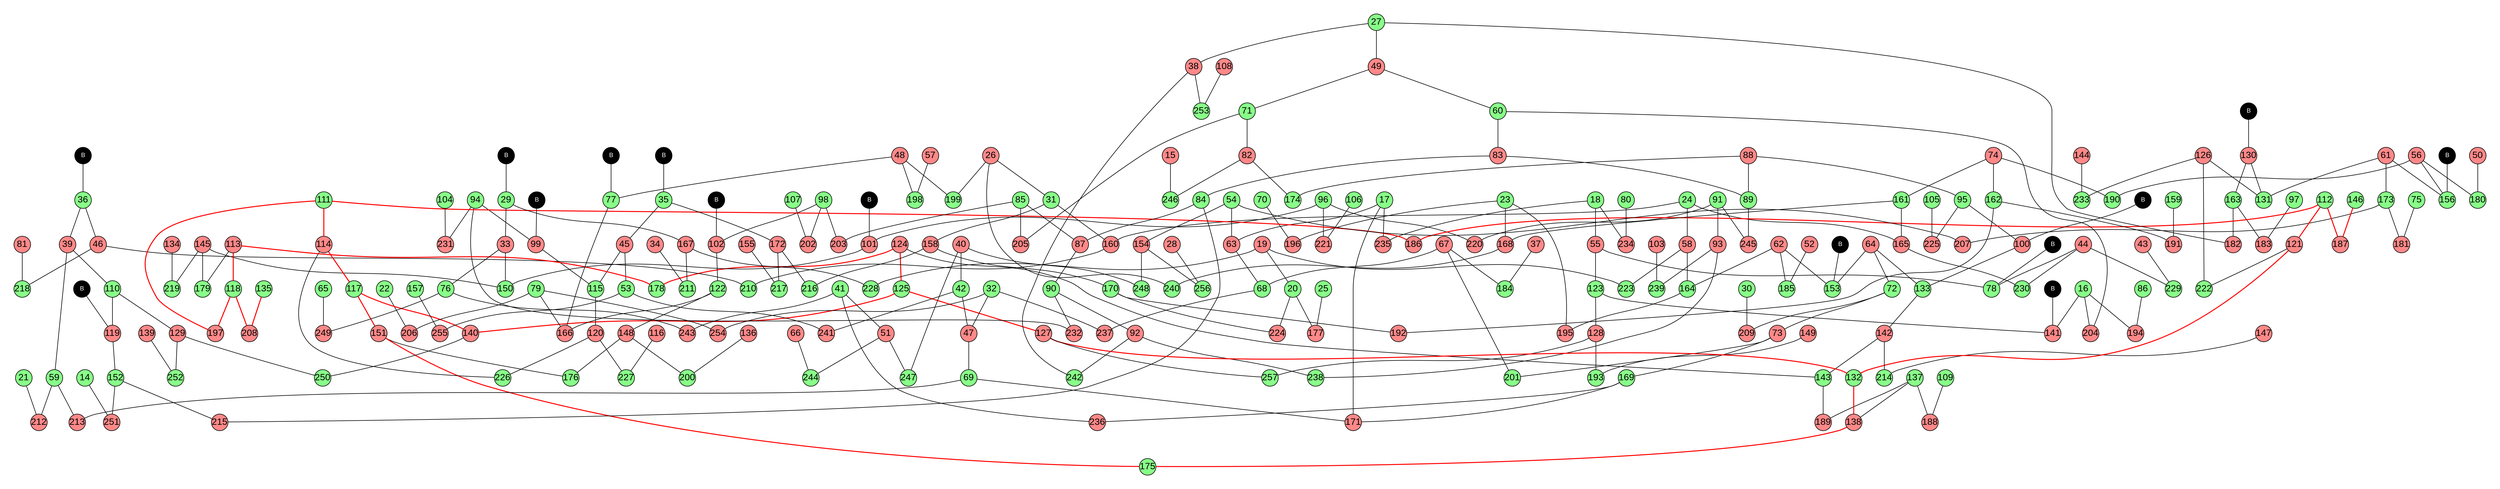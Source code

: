 graph G {
  graph [splines=true, overlap=false, pad="0.5", nodesep="0.5", ranksep="1.0"];
  node [style="filled", shape="circle", width="0.6", height="0.6", fixedsize="true", 
       fontsize="24", fontname="Arial", penwidth="1.5", labelloc="c"];
  node [fontname="Arial"];
  edge [penwidth=2.0, color="#666666"];
  0 [pos="-1500,1200!",shape="circle",fillcolor="#000000",color="#000000",style="filled,solid",width=0.6,height=0.6,fixedsize=true,fontcolor="#ffffff",labelloc="c",label=<<table border='0' cellborder='0' cellspacing='0' cellpadding='0'><tr><td align='center'><font point-size='16'>B</font></td></tr></table>>]
  151 [pos="3675,100!",shape="circle",fillcolor="#ff8888",color="#000000",style="filled,solid",width=0.6,height=0.6,fixedsize=true,fontcolor="#000000",labelloc="c"]
  25 [pos="11850,0!",shape="circle",fillcolor="#88ff88",color="#000000",style="filled,solid",width=0.6,height=0.6,fixedsize=true,fontcolor="#000000",labelloc="c"]
  176 [pos="4350,100!",shape="circle",fillcolor="#88ff88",color="#000000",style="filled,solid",width=0.6,height=0.6,fixedsize=true,fontcolor="#000000",labelloc="c"]
  50 [pos="8700,100!",shape="circle",fillcolor="#ff8888",color="#000000",style="filled,solid",width=0.6,height=0.6,fixedsize=true,fontcolor="#000000",labelloc="c"]
  201 [pos="6863,300!",shape="circle",fillcolor="#88ff88",color="#000000",style="filled,solid",width=0.6,height=0.6,fixedsize=true,fontcolor="#000000",labelloc="c"]
  75 [pos="5400,100!",shape="circle",fillcolor="#88ff88",color="#000000",style="filled,solid",width=0.6,height=0.6,fixedsize=true,fontcolor="#000000",labelloc="c"]
  226 [pos="4238,400!",shape="circle",fillcolor="#88ff88",color="#000000",style="filled,solid",width=0.6,height=0.6,fixedsize=true,fontcolor="#000000",labelloc="c"]
  100 [pos="1275,1000!",shape="circle",fillcolor="#ff8888",color="#000000",style="filled,solid",width=0.6,height=0.6,fixedsize=true,fontcolor="#000000",labelloc="c"]
  251 [pos="-1088,400!",shape="circle",fillcolor="#ff8888",color="#000000",style="filled,solid",width=0.6,height=0.6,fixedsize=true,fontcolor="#000000",labelloc="c"]
  125 [pos="3450,200!",shape="circle",fillcolor="#88ff88",color="#000000",style="filled,solid",width=0.6,height=0.6,fixedsize=true,fontcolor="#000000",labelloc="c"]
  150 [pos="4800,900!",shape="circle",fillcolor="#88ff88",color="#000000",style="filled,solid",width=0.6,height=0.6,fixedsize=true,fontcolor="#000000",labelloc="c"]
  24 [pos="10050,200!",shape="circle",fillcolor="#88ff88",color="#000000",style="filled,solid",width=0.6,height=0.6,fixedsize=true,fontcolor="#000000",labelloc="c"]
  175 [pos="3450,100!",shape="circle",fillcolor="#88ff88",color="#000000",style="filled,solid",width=0.6,height=0.6,fixedsize=true,fontcolor="#000000",labelloc="c"]
  49 [pos="-300,100!",shape="circle",fillcolor="#ff8888",color="#000000",style="filled,solid",width=0.6,height=0.6,fixedsize=true,fontcolor="#000000",labelloc="c"]
  200 [pos="5138,100!",shape="circle",fillcolor="#88ff88",color="#000000",style="filled,solid",width=0.6,height=0.6,fixedsize=true,fontcolor="#000000",labelloc="c"]
  74 [pos="9375,100!",shape="circle",fillcolor="#ff8888",color="#000000",style="filled,solid",width=0.6,height=0.6,fixedsize=true,fontcolor="#000000",labelloc="c"]
  225 [pos="1613,300!",shape="circle",fillcolor="#ff8888",color="#000000",style="filled,solid",width=0.6,height=0.6,fixedsize=true,fontcolor="#000000",labelloc="c"]
  99 [pos="1050,1100!",shape="circle",fillcolor="#ff8888",color="#000000",style="filled,solid",width=0.6,height=0.6,fixedsize=true,fontcolor="#000000",labelloc="c"]
  250 [pos="2888,400!",shape="circle",fillcolor="#88ff88",color="#000000",style="filled,solid",width=0.6,height=0.6,fixedsize=true,fontcolor="#000000",labelloc="c"]
  124 [pos="3900,200!",shape="circle",fillcolor="#ff8888",color="#000000",style="filled,solid",width=0.6,height=0.6,fixedsize=true,fontcolor="#000000",labelloc="c"]
  149 [pos="2100,200!",shape="circle",fillcolor="#ff8888",color="#000000",style="filled,solid",width=0.6,height=0.6,fixedsize=true,fontcolor="#000000",labelloc="c"]
  23 [pos="9825,300!",shape="circle",fillcolor="#88ff88",color="#000000",style="filled,solid",width=0.6,height=0.6,fixedsize=true,fontcolor="#000000",labelloc="c"]
  174 [pos="263,300!",shape="circle",fillcolor="#88ff88",color="#000000",style="filled,solid",width=0.6,height=0.6,fixedsize=true,fontcolor="#000000",labelloc="c"]
  48 [pos="11625,100!",shape="circle",fillcolor="#ff8888",color="#000000",style="filled,solid",width=0.6,height=0.6,fixedsize=true,fontcolor="#000000",labelloc="c"]
  199 [pos="10950,100!",shape="circle",fillcolor="#88ff88",color="#000000",style="filled,solid",width=0.6,height=0.6,fixedsize=true,fontcolor="#000000",labelloc="c"]
  73 [pos="7200,300!",shape="circle",fillcolor="#ff8888",color="#000000",style="filled,solid",width=0.6,height=0.6,fixedsize=true,fontcolor="#000000",labelloc="c"]
  224 [pos="10838,0!",shape="circle",fillcolor="#ff8888",color="#000000",style="filled,solid",width=0.6,height=0.6,fixedsize=true,fontcolor="#000000",labelloc="c"]
  98 [pos="1725,100!",shape="circle",fillcolor="#88ff88",color="#000000",style="filled,solid",width=0.6,height=0.6,fixedsize=true,fontcolor="#000000",labelloc="c"]
  249 [pos="8325,200!",shape="circle",fillcolor="#ff8888",color="#000000",style="filled,solid",width=0.6,height=0.6,fixedsize=true,fontcolor="#000000",labelloc="c"]
  123 [pos="2775,600!",shape="circle",fillcolor="#88ff88",color="#000000",style="filled,solid",width=0.6,height=0.6,fixedsize=true,fontcolor="#000000",labelloc="c"]
  148 [pos="5025,100!",shape="circle",fillcolor="#ff8888",color="#000000",style="filled,solid",width=0.6,height=0.6,fixedsize=true,fontcolor="#000000",labelloc="c"]
  22 [pos="8550,100!",shape="circle",fillcolor="#88ff88",color="#000000",style="filled,solid",width=0.6,height=0.6,fixedsize=true,fontcolor="#000000",labelloc="c"]
  173 [pos="5850,100!",shape="circle",fillcolor="#88ff88",color="#000000",style="filled,solid",width=0.6,height=0.6,fixedsize=true,fontcolor="#000000",labelloc="c"]
  47 [pos="6975,400!",shape="circle",fillcolor="#ff8888",color="#000000",style="filled,solid",width=0.6,height=0.6,fixedsize=true,fontcolor="#000000",labelloc="c"]
  198 [pos="11738,100!",shape="circle",fillcolor="#88ff88",color="#000000",style="filled,solid",width=0.6,height=0.6,fixedsize=true,fontcolor="#000000",labelloc="c"]
  72 [pos="7875,300!",shape="circle",fillcolor="#88ff88",color="#000000",style="filled,solid",width=0.6,height=0.6,fixedsize=true,fontcolor="#000000",labelloc="c"]
  223 [pos="10725,200!",shape="circle",fillcolor="#88ff88",color="#000000",style="filled,solid",width=0.6,height=0.6,fixedsize=true,fontcolor="#000000",labelloc="c"]
  97 [pos="-1200,100!",shape="circle",fillcolor="#88ff88",color="#000000",style="filled,solid",width=0.6,height=0.6,fixedsize=true,fontcolor="#000000",labelloc="c"]
  248 [pos="6750,0!",shape="circle",fillcolor="#88ff88",color="#000000",style="filled,solid",width=0.6,height=0.6,fixedsize=true,fontcolor="#000000",labelloc="c"]
  122 [pos="5025,800!",shape="circle",fillcolor="#88ff88",color="#000000",style="filled,solid",width=0.6,height=0.6,fixedsize=true,fontcolor="#000000",labelloc="c"]
  147 [pos="5250,300!",shape="circle",fillcolor="#ff8888",color="#000000",style="filled,solid",width=0.6,height=0.6,fixedsize=true,fontcolor="#000000",labelloc="c"]
  21 [pos="5400,400!",shape="circle",fillcolor="#88ff88",color="#000000",style="filled,solid",width=0.6,height=0.6,fixedsize=true,fontcolor="#000000",labelloc="c"]
  172 [pos="10950,400!",shape="circle",fillcolor="#ff8888",color="#000000",style="filled,solid",width=0.6,height=0.6,fixedsize=true,fontcolor="#000000",labelloc="c"]
  46 [pos="8925,400!",shape="circle",fillcolor="#ff8888",color="#000000",style="filled,solid",width=0.6,height=0.6,fixedsize=true,fontcolor="#000000",labelloc="c"]
  197 [pos="4238,0!",shape="circle",fillcolor="#ff8888",color="#000000",style="filled,solid",width=0.6,height=0.6,fixedsize=true,fontcolor="#000000",labelloc="c"]
  71 [pos="-75,100!",shape="circle",fillcolor="#88ff88",color="#000000",style="filled,solid",width=0.6,height=0.6,fixedsize=true,fontcolor="#000000",labelloc="c"]
  222 [pos="2663,100!",shape="circle",fillcolor="#88ff88",color="#000000",style="filled,solid",width=0.6,height=0.6,fixedsize=true,fontcolor="#000000",labelloc="c"]
  96 [pos="1500,200!",shape="circle",fillcolor="#88ff88",color="#000000",style="filled,solid",width=0.6,height=0.6,fixedsize=true,fontcolor="#000000",labelloc="c"]
  247 [pos="7538,0!",shape="circle",fillcolor="#88ff88",color="#000000",style="filled,solid",width=0.6,height=0.6,fixedsize=true,fontcolor="#000000",labelloc="c"]
  121 [pos="2775,100!",shape="circle",fillcolor="#ff8888",color="#000000",style="filled,solid",width=0.6,height=0.6,fixedsize=true,fontcolor="#000000",labelloc="c"]
  146 [pos="2100,0!",shape="circle",fillcolor="#88ff88",color="#000000",style="filled,solid",width=0.6,height=0.6,fixedsize=true,fontcolor="#000000",labelloc="c"]
  20 [pos="10950,0!",shape="circle",fillcolor="#88ff88",color="#000000",style="filled,solid",width=0.6,height=0.6,fixedsize=true,fontcolor="#000000",labelloc="c"]
  171 [pos="6750,200!",shape="circle",fillcolor="#ff8888",color="#000000",style="filled,solid",width=0.6,height=0.6,fixedsize=true,fontcolor="#000000",labelloc="c"]
  45 [pos="7650,1100!",shape="circle",fillcolor="#ff8888",color="#000000",style="filled,solid",width=0.6,height=0.6,fixedsize=true,fontcolor="#000000",labelloc="c"]
  196 [pos="9263,300!",shape="circle",fillcolor="#ff8888",color="#000000",style="filled,solid",width=0.6,height=0.6,fixedsize=true,fontcolor="#000000",labelloc="c"]
  70 [pos="8700,300!",shape="circle",fillcolor="#88ff88",color="#000000",style="filled,solid",width=0.6,height=0.6,fixedsize=true,fontcolor="#000000",labelloc="c"]
  221 [pos="1725,200!",shape="circle",fillcolor="#ff8888",color="#000000",style="filled,solid",width=0.6,height=0.6,fixedsize=true,fontcolor="#000000",labelloc="c"]
  95 [pos="1275,300!",shape="circle",fillcolor="#88ff88",color="#000000",style="filled,solid",width=0.6,height=0.6,fixedsize=true,fontcolor="#000000",labelloc="c"]
  246 [pos="-638,300!",shape="circle",fillcolor="#88ff88",color="#000000",style="filled,solid",width=0.6,height=0.6,fixedsize=true,fontcolor="#000000",labelloc="c"]
  120 [pos="4350,400!",shape="circle",fillcolor="#ff8888",color="#000000",style="filled,solid",width=0.6,height=0.6,fixedsize=true,fontcolor="#000000",labelloc="c"]
  145 [pos="4800,200!",shape="circle",fillcolor="#ff8888",color="#000000",style="filled,solid",width=0.6,height=0.6,fixedsize=true,fontcolor="#000000",labelloc="c"]
  19 [pos="10950,200!",shape="circle",fillcolor="#ff8888",color="#000000",style="filled,solid",width=0.6,height=0.6,fixedsize=true,fontcolor="#000000",labelloc="c"]
  170 [pos="10725,0!",shape="circle",fillcolor="#88ff88",color="#000000",style="filled,solid",width=0.6,height=0.6,fixedsize=true,fontcolor="#000000",labelloc="c"]
  44 [pos="9375,200!",shape="circle",fillcolor="#ff8888",color="#000000",style="filled,solid",width=0.6,height=0.6,fixedsize=true,fontcolor="#000000",labelloc="c"]
  195 [pos="10163,300!",shape="circle",fillcolor="#ff8888",color="#000000",style="filled,solid",width=0.6,height=0.6,fixedsize=true,fontcolor="#000000",labelloc="c"]
  69 [pos="6750,400!",shape="circle",fillcolor="#88ff88",color="#000000",style="filled,solid",width=0.6,height=0.6,fixedsize=true,fontcolor="#000000",labelloc="c"]
  220 [pos="1275,200!",shape="circle",fillcolor="#ff8888",color="#000000",style="filled,solid",width=0.6,height=0.6,fixedsize=true,fontcolor="#000000",labelloc="c"]
  94 [pos="1050,400!",shape="circle",fillcolor="#88ff88",color="#000000",style="filled,solid",width=0.6,height=0.6,fixedsize=true,fontcolor="#000000",labelloc="c"]
  245 [pos="825,200!",shape="circle",fillcolor="#ff8888",color="#000000",style="filled,solid",width=0.6,height=0.6,fixedsize=true,fontcolor="#000000",labelloc="c"]
  119 [pos="-975,1200!",shape="circle",fillcolor="#ff8888",color="#000000",style="filled,solid",width=0.6,height=0.6,fixedsize=true,fontcolor="#000000",labelloc="c"]
  144 [pos="2100,100!",shape="circle",fillcolor="#ff8888",color="#000000",style="filled,solid",width=0.6,height=0.6,fixedsize=true,fontcolor="#000000",labelloc="c"]
  18 [pos="6075,200!",shape="circle",fillcolor="#88ff88",color="#000000",style="filled,solid",width=0.6,height=0.6,fixedsize=true,fontcolor="#000000",labelloc="c"]
  169 [pos="7200,200!",shape="circle",fillcolor="#88ff88",color="#000000",style="filled,solid",width=0.6,height=0.6,fixedsize=true,fontcolor="#000000",labelloc="c"]
  43 [pos="8700,200!",shape="circle",fillcolor="#ff8888",color="#000000",style="filled,solid",width=0.6,height=0.6,fixedsize=true,fontcolor="#000000",labelloc="c"]
  194 [pos="-863,200!",shape="circle",fillcolor="#ff8888",color="#000000",style="filled,solid",width=0.6,height=0.6,fixedsize=true,fontcolor="#000000",labelloc="c"]
  68 [pos="6525,100!",shape="circle",fillcolor="#88ff88",color="#000000",style="filled,solid",width=0.6,height=0.6,fixedsize=true,fontcolor="#000000",labelloc="c"]
  219 [pos="5025,200!",shape="circle",fillcolor="#88ff88",color="#000000",style="filled,solid",width=0.6,height=0.6,fixedsize=true,fontcolor="#000000",labelloc="c"]
  93 [pos="1050,0!",shape="circle",fillcolor="#ff8888",color="#000000",style="filled,solid",width=0.6,height=0.6,fixedsize=true,fontcolor="#000000",labelloc="c"]
  244 [pos="8100,0!",shape="circle",fillcolor="#88ff88",color="#000000",style="filled,solid",width=0.6,height=0.6,fixedsize=true,fontcolor="#000000",labelloc="c"]
  118 [pos="4350,0!",shape="circle",fillcolor="#88ff88",color="#000000",style="filled,solid",width=0.6,height=0.6,fixedsize=true,fontcolor="#000000",labelloc="c"]
  143 [pos="3900,300!",shape="circle",fillcolor="#88ff88",color="#000000",style="filled,solid",width=0.6,height=0.6,fixedsize=true,fontcolor="#000000",labelloc="c"]
  17 [pos="6300,200!",shape="circle",fillcolor="#88ff88",color="#000000",style="filled,solid",width=0.6,height=0.6,fixedsize=true,fontcolor="#000000",labelloc="c"]
  168 [pos="9825,100!",shape="circle",fillcolor="#ff8888",color="#000000",style="filled,solid",width=0.6,height=0.6,fixedsize=true,fontcolor="#000000",labelloc="c"]
  42 [pos="7425,400!",shape="circle",fillcolor="#88ff88",color="#000000",style="filled,solid",width=0.6,height=0.6,fixedsize=true,fontcolor="#000000",labelloc="c"]
  193 [pos="2438,200!",shape="circle",fillcolor="#88ff88",color="#000000",style="filled,solid",width=0.6,height=0.6,fixedsize=true,fontcolor="#000000",labelloc="c"]
  67 [pos="6525,300!",shape="circle",fillcolor="#ff8888",color="#000000",style="filled,solid",width=0.6,height=0.6,fixedsize=true,fontcolor="#000000",labelloc="c"]
  218 [pos="8813,400!",shape="circle",fillcolor="#88ff88",color="#000000",style="filled,solid",width=0.6,height=0.6,fixedsize=true,fontcolor="#000000",labelloc="c"]
  92 [pos="825,0!",shape="circle",fillcolor="#ff8888",color="#000000",style="filled,solid",width=0.6,height=0.6,fixedsize=true,fontcolor="#000000",labelloc="c"]
  243 [pos="7875,200!",shape="circle",fillcolor="#ff8888",color="#000000",style="filled,solid",width=0.6,height=0.6,fixedsize=true,fontcolor="#000000",labelloc="c"]
  117 [pos="3675,400!",shape="circle",fillcolor="#88ff88",color="#000000",style="filled,solid",width=0.6,height=0.6,fixedsize=true,fontcolor="#000000",labelloc="c"]
  142 [pos="4575,300!",shape="circle",fillcolor="#ff8888",color="#000000",style="filled,solid",width=0.6,height=0.6,fixedsize=true,fontcolor="#000000",labelloc="c"]
  16 [pos="-525,200!",shape="circle",fillcolor="#88ff88",color="#000000",style="filled,solid",width=0.6,height=0.6,fixedsize=true,fontcolor="#000000",labelloc="c"]
  167 [pos="11400,200!",shape="circle",fillcolor="#ff8888",color="#000000",style="filled,solid",width=0.6,height=0.6,fixedsize=true,fontcolor="#000000",labelloc="c"]
  41 [pos="7650,200!",shape="circle",fillcolor="#88ff88",color="#000000",style="filled,solid",width=0.6,height=0.6,fixedsize=true,fontcolor="#000000",labelloc="c"]
  192 [pos="10050,0!",shape="circle",fillcolor="#ff8888",color="#000000",style="filled,solid",width=0.6,height=0.6,fixedsize=true,fontcolor="#000000",labelloc="c"]
  66 [pos="8550,0!",shape="circle",fillcolor="#ff8888",color="#000000",style="filled,solid",width=0.6,height=0.6,fixedsize=true,fontcolor="#000000",labelloc="c"]
  217 [pos="11400,400!",shape="circle",fillcolor="#88ff88",color="#000000",style="filled,solid",width=0.6,height=0.6,fixedsize=true,fontcolor="#000000",labelloc="c"]
  91 [pos="1050,200!",shape="circle",fillcolor="#88ff88",color="#000000",style="filled,solid",width=0.6,height=0.6,fixedsize=true,fontcolor="#000000",labelloc="c"]
  242 [pos="150,0!",shape="circle",fillcolor="#88ff88",color="#000000",style="filled,solid",width=0.6,height=0.6,fixedsize=true,fontcolor="#000000",labelloc="c"]
  116 [pos="5250,400!",shape="circle",fillcolor="#ff8888",color="#000000",style="filled,solid",width=0.6,height=0.6,fixedsize=true,fontcolor="#000000",labelloc="c"]
  141 [pos="-525,600!",shape="circle",fillcolor="#ff8888",color="#000000",style="filled,solid",width=0.6,height=0.6,fixedsize=true,fontcolor="#000000",labelloc="c"]
  15 [pos="-1200,300!",shape="circle",fillcolor="#ff8888",color="#000000",style="filled,solid",width=0.6,height=0.6,fixedsize=true,fontcolor="#000000",labelloc="c"]
  166 [pos="8325,800!",shape="circle",fillcolor="#ff8888",color="#000000",style="filled,solid",width=0.6,height=0.6,fixedsize=true,fontcolor="#000000",labelloc="c"]
  40 [pos="7425,0!",shape="circle",fillcolor="#ff8888",color="#000000",style="filled,solid",width=0.6,height=0.6,fixedsize=true,fontcolor="#000000",labelloc="c"]
  191 [pos="9038,0!",shape="circle",fillcolor="#ff8888",color="#000000",style="filled,solid",width=0.6,height=0.6,fixedsize=true,fontcolor="#000000",labelloc="c"]
  65 [pos="8550,200!",shape="circle",fillcolor="#88ff88",color="#000000",style="filled,solid",width=0.6,height=0.6,fixedsize=true,fontcolor="#000000",labelloc="c"]
  216 [pos="10838,400!",shape="circle",fillcolor="#88ff88",color="#000000",style="filled,solid",width=0.6,height=0.6,fixedsize=true,fontcolor="#000000",labelloc="c"]
  90 [pos="825,400!",shape="circle",fillcolor="#88ff88",color="#000000",style="filled,solid",width=0.6,height=0.6,fixedsize=true,fontcolor="#000000",labelloc="c"]
  241 [pos="7538,400!",shape="circle",fillcolor="#ff8888",color="#000000",style="filled,solid",width=0.6,height=0.6,fixedsize=true,fontcolor="#000000",labelloc="c"]
  115 [pos="4350,1100!",shape="circle",fillcolor="#88ff88",color="#000000",style="filled,solid",width=0.6,height=0.6,fixedsize=true,fontcolor="#000000",labelloc="c"]
  140 [pos="3450,400!",shape="circle",fillcolor="#ff8888",color="#000000",style="filled,solid",width=0.6,height=0.6,fixedsize=true,fontcolor="#000000",labelloc="c"]
  14 [pos="-1200,400!",shape="circle",fillcolor="#88ff88",color="#000000",style="filled,solid",width=0.6,height=0.6,fixedsize=true,fontcolor="#000000",labelloc="c"]
  165 [pos="9600,200!",shape="circle",fillcolor="#ff8888",color="#000000",style="filled,solid",width=0.6,height=0.6,fixedsize=true,fontcolor="#000000",labelloc="c"]
  39 [pos="5625,1200!",shape="circle",fillcolor="#ff8888",color="#000000",style="filled,solid",width=0.6,height=0.6,fixedsize=true,fontcolor="#000000",labelloc="c"]
  190 [pos="9263,100!",shape="circle",fillcolor="#88ff88",color="#000000",style="filled,solid",width=0.6,height=0.6,fixedsize=true,fontcolor="#000000",labelloc="c"]
  64 [pos="7875,1000!",shape="circle",fillcolor="#ff8888",color="#000000",style="filled,solid",width=0.6,height=0.6,fixedsize=true,fontcolor="#000000",labelloc="c"]
  215 [pos="-413,400!",shape="circle",fillcolor="#ff8888",color="#000000",style="filled,solid",width=0.6,height=0.6,fixedsize=true,fontcolor="#000000",labelloc="c"]
  89 [pos="600,200!",shape="circle",fillcolor="#88ff88",color="#000000",style="filled,solid",width=0.6,height=0.6,fixedsize=true,fontcolor="#000000",labelloc="c"]
  240 [pos="10050,100!",shape="circle",fillcolor="#88ff88",color="#000000",style="filled,solid",width=0.6,height=0.6,fixedsize=true,fontcolor="#000000",labelloc="c"]
  114 [pos="4125,400!",shape="circle",fillcolor="#ff8888",color="#000000",style="filled,solid",width=0.6,height=0.6,fixedsize=true,fontcolor="#000000",labelloc="c"]
  139 [pos="2100,400!",shape="circle",fillcolor="#ff8888",color="#000000",style="filled,solid",width=0.6,height=0.6,fixedsize=true,fontcolor="#000000",labelloc="c"]
  13 [pos="12000,1100!",shape="circle",fillcolor="#000000",color="#000000",style="filled,solid",width=0.6,height=0.6,fixedsize=true,fontcolor="#ffffff",labelloc="c",label=<<table border='0' cellborder='0' cellspacing='0' cellpadding='0'><tr><td align='center'><font point-size='16'>B</font></td></tr></table>>]
  164 [pos="10500,300!",shape="circle",fillcolor="#88ff88",color="#000000",style="filled,solid",width=0.6,height=0.6,fixedsize=true,fontcolor="#000000",labelloc="c"]
  38 [pos="-525,0!",shape="circle",fillcolor="#ff8888",color="#000000",style="filled,solid",width=0.6,height=0.6,fixedsize=true,fontcolor="#000000",labelloc="c"]
  189 [pos="3563,300!",shape="circle",fillcolor="#ff8888",color="#000000",style="filled,solid",width=0.6,height=0.6,fixedsize=true,fontcolor="#000000",labelloc="c"]
  63 [pos="6300,100!",shape="circle",fillcolor="#ff8888",color="#000000",style="filled,solid",width=0.6,height=0.6,fixedsize=true,fontcolor="#000000",labelloc="c"]
  214 [pos="4913,300!",shape="circle",fillcolor="#88ff88",color="#000000",style="filled,solid",width=0.6,height=0.6,fixedsize=true,fontcolor="#000000",labelloc="c"]
  88 [pos="600,300!",shape="circle",fillcolor="#ff8888",color="#000000",style="filled,solid",width=0.6,height=0.6,fixedsize=true,fontcolor="#000000",labelloc="c"]
  239 [pos="1500,0!",shape="circle",fillcolor="#88ff88",color="#000000",style="filled,solid",width=0.6,height=0.6,fixedsize=true,fontcolor="#000000",labelloc="c"]
  113 [pos="4350,200!",shape="circle",fillcolor="#ff8888",color="#000000",style="filled,solid",width=0.6,height=0.6,fixedsize=true,fontcolor="#000000",labelloc="c"]
  138 [pos="3225,100!",shape="circle",fillcolor="#ff8888",color="#000000",style="filled,solid",width=0.6,height=0.6,fixedsize=true,fontcolor="#000000",labelloc="c"]
  12 [pos="12000,1200!",shape="circle",fillcolor="#000000",color="#000000",style="filled,solid",width=0.6,height=0.6,fixedsize=true,fontcolor="#ffffff",labelloc="c",label=<<table border='0' cellborder='0' cellspacing='0' cellpadding='0'><tr><td align='center'><font point-size='16'>B</font></td></tr></table>>]
  163 [pos="-750,100!",shape="circle",fillcolor="#88ff88",color="#000000",style="filled,solid",width=0.6,height=0.6,fixedsize=true,fontcolor="#000000",labelloc="c"]
  37 [pos="5400,300!",shape="circle",fillcolor="#ff8888",color="#000000",style="filled,solid",width=0.6,height=0.6,fixedsize=true,fontcolor="#000000",labelloc="c"]
  188 [pos="2663,300!",shape="circle",fillcolor="#ff8888",color="#000000",style="filled,solid",width=0.6,height=0.6,fixedsize=true,fontcolor="#000000",labelloc="c"]
  62 [pos="11175,300!",shape="circle",fillcolor="#ff8888",color="#000000",style="filled,solid",width=0.6,height=0.6,fixedsize=true,fontcolor="#000000",labelloc="c"]
  213 [pos="6188,400!",shape="circle",fillcolor="#ff8888",color="#000000",style="filled,solid",width=0.6,height=0.6,fixedsize=true,fontcolor="#000000",labelloc="c"]
  87 [pos="375,400!",shape="circle",fillcolor="#ff8888",color="#000000",style="filled,solid",width=0.6,height=0.6,fixedsize=true,fontcolor="#000000",labelloc="c"]
  238 [pos="938,0!",shape="circle",fillcolor="#88ff88",color="#000000",style="filled,solid",width=0.6,height=0.6,fixedsize=true,fontcolor="#000000",labelloc="c"]
  112 [pos="2775,0!",shape="circle",fillcolor="#88ff88",color="#000000",style="filled,solid",width=0.6,height=0.6,fixedsize=true,fontcolor="#000000",labelloc="c"]
  137 [pos="3225,300!",shape="circle",fillcolor="#88ff88",color="#000000",style="filled,solid",width=0.6,height=0.6,fixedsize=true,fontcolor="#000000",labelloc="c"]
  11 [pos="12000,1000!",shape="circle",fillcolor="#000000",color="#000000",style="filled,solid",width=0.6,height=0.6,fixedsize=true,fontcolor="#ffffff",labelloc="c",label=<<table border='0' cellborder='0' cellspacing='0' cellpadding='0'><tr><td align='center'><font point-size='16'>B</font></td></tr></table>>]
  162 [pos="9375,0!",shape="circle",fillcolor="#88ff88",color="#000000",style="filled,solid",width=0.6,height=0.6,fixedsize=true,fontcolor="#000000",labelloc="c"]
  36 [pos="8925,1200!",shape="circle",fillcolor="#88ff88",color="#000000",style="filled,solid",width=0.6,height=0.6,fixedsize=true,fontcolor="#000000",labelloc="c"]
  187 [pos="2438,0!",shape="circle",fillcolor="#ff8888",color="#000000",style="filled,solid",width=0.6,height=0.6,fixedsize=true,fontcolor="#000000",labelloc="c"]
  61 [pos="5850,700!",shape="circle",fillcolor="#ff8888",color="#000000",style="filled,solid",width=0.6,height=0.6,fixedsize=true,fontcolor="#000000",labelloc="c"]
  212 [pos="5513,400!",shape="circle",fillcolor="#ff8888",color="#000000",style="filled,solid",width=0.6,height=0.6,fixedsize=true,fontcolor="#000000",labelloc="c"]
  86 [pos="-1200,200!",shape="circle",fillcolor="#88ff88",color="#000000",style="filled,solid",width=0.6,height=0.6,fixedsize=true,fontcolor="#000000",labelloc="c"]
  237 [pos="6750,100!",shape="circle",fillcolor="#ff8888",color="#000000",style="filled,solid",width=0.6,height=0.6,fixedsize=true,fontcolor="#000000",labelloc="c"]
  111 [pos="4125,0!",shape="circle",fillcolor="#88ff88",color="#000000",style="filled,solid",width=0.6,height=0.6,fixedsize=true,fontcolor="#000000",labelloc="c"]
  136 [pos="5250,100!",shape="circle",fillcolor="#ff8888",color="#000000",style="filled,solid",width=0.6,height=0.6,fixedsize=true,fontcolor="#000000",labelloc="c"]
  10 [pos="-1500,600!",shape="circle",fillcolor="#000000",color="#000000",style="filled,solid",width=0.6,height=0.6,fixedsize=true,fontcolor="#ffffff",labelloc="c",label=<<table border='0' cellborder='0' cellspacing='0' cellpadding='0'><tr><td align='center'><font point-size='16'>B</font></td></tr></table>>]
  161 [pos="9600,100!",shape="circle",fillcolor="#88ff88",color="#000000",style="filled,solid",width=0.6,height=0.6,fixedsize=true,fontcolor="#000000",labelloc="c"]
  35 [pos="10950,1100!",shape="circle",fillcolor="#88ff88",color="#000000",style="filled,solid",width=0.6,height=0.6,fixedsize=true,fontcolor="#000000",labelloc="c"]
  186 [pos="3450,0!",shape="circle",fillcolor="#ff8888",color="#000000",style="filled,solid",width=0.6,height=0.6,fixedsize=true,fontcolor="#000000",labelloc="c"]
  60 [pos="-300,200!",shape="circle",fillcolor="#88ff88",color="#000000",style="filled,solid",width=0.6,height=0.6,fixedsize=true,fontcolor="#000000",labelloc="c"]
  211 [pos="11625,200!",shape="circle",fillcolor="#88ff88",color="#000000",style="filled,solid",width=0.6,height=0.6,fixedsize=true,fontcolor="#000000",labelloc="c"]
  85 [pos="375,100!",shape="circle",fillcolor="#88ff88",color="#000000",style="filled,solid",width=0.6,height=0.6,fixedsize=true,fontcolor="#000000",labelloc="c"]
  236 [pos="7425,200!",shape="circle",fillcolor="#ff8888",color="#000000",style="filled,solid",width=0.6,height=0.6,fixedsize=true,fontcolor="#000000",labelloc="c"]
  110 [pos="2325,1200!",shape="circle",fillcolor="#88ff88",color="#000000",style="filled,solid",width=0.6,height=0.6,fixedsize=true,fontcolor="#000000",labelloc="c"]
  135 [pos="5250,0!",shape="circle",fillcolor="#88ff88",color="#000000",style="filled,solid",width=0.6,height=0.6,fixedsize=true,fontcolor="#000000",labelloc="c"]
  9 [pos="-1500,700!",shape="circle",fillcolor="#000000",color="#000000",style="filled,solid",width=0.6,height=0.6,fixedsize=true,fontcolor="#ffffff",labelloc="c",label=<<table border='0' cellborder='0' cellspacing='0' cellpadding='0'><tr><td align='center'><font point-size='16'>B</font></td></tr></table>>]
  160 [pos="10050,400!",shape="circle",fillcolor="#ff8888",color="#000000",style="filled,solid",width=0.6,height=0.6,fixedsize=true,fontcolor="#000000",labelloc="c"]
  34 [pos="11850,200!",shape="circle",fillcolor="#ff8888",color="#000000",style="filled,solid",width=0.6,height=0.6,fixedsize=true,fontcolor="#000000",labelloc="c"]
  185 [pos="11513,300!",shape="circle",fillcolor="#88ff88",color="#000000",style="filled,solid",width=0.6,height=0.6,fixedsize=true,fontcolor="#000000",labelloc="c"]
  59 [pos="5625,400!",shape="circle",fillcolor="#88ff88",color="#000000",style="filled,solid",width=0.6,height=0.6,fixedsize=true,fontcolor="#000000",labelloc="c"]
  210 [pos="9488,400!",shape="circle",fillcolor="#88ff88",color="#000000",style="filled,solid",width=0.6,height=0.6,fixedsize=true,fontcolor="#000000",labelloc="c"]
  84 [pos="150,400!",shape="circle",fillcolor="#88ff88",color="#000000",style="filled,solid",width=0.6,height=0.6,fixedsize=true,fontcolor="#000000",labelloc="c"]
  235 [pos="6188,200!",shape="circle",fillcolor="#ff8888",color="#000000",style="filled,solid",width=0.6,height=0.6,fixedsize=true,fontcolor="#000000",labelloc="c"]
  109 [pos="2100,300!",shape="circle",fillcolor="#88ff88",color="#000000",style="filled,solid",width=0.6,height=0.6,fixedsize=true,fontcolor="#000000",labelloc="c"]
  134 [pos="5250,200!",shape="circle",fillcolor="#ff8888",color="#000000",style="filled,solid",width=0.6,height=0.6,fixedsize=true,fontcolor="#000000",labelloc="c"]
  8 [pos="-1500,800!",shape="circle",fillcolor="#000000",color="#000000",style="filled,solid",width=0.6,height=0.6,fixedsize=true,fontcolor="#ffffff",labelloc="c",label=<<table border='0' cellborder='0' cellspacing='0' cellpadding='0'><tr><td align='center'><font point-size='16'>B</font></td></tr></table>>]
  159 [pos="8700,0!",shape="circle",fillcolor="#88ff88",color="#000000",style="filled,solid",width=0.6,height=0.6,fixedsize=true,fontcolor="#000000",labelloc="c"]
  33 [pos="8100,900!",shape="circle",fillcolor="#ff8888",color="#000000",style="filled,solid",width=0.6,height=0.6,fixedsize=true,fontcolor="#000000",labelloc="c"]
  184 [pos="5963,300!",shape="circle",fillcolor="#88ff88",color="#000000",style="filled,solid",width=0.6,height=0.6,fixedsize=true,fontcolor="#000000",labelloc="c"]
  58 [pos="10500,200!",shape="circle",fillcolor="#ff8888",color="#000000",style="filled,solid",width=0.6,height=0.6,fixedsize=true,fontcolor="#000000",labelloc="c"]
  209 [pos="8213,300!",shape="circle",fillcolor="#ff8888",color="#000000",style="filled,solid",width=0.6,height=0.6,fixedsize=true,fontcolor="#000000",labelloc="c"]
  83 [pos="150,200!",shape="circle",fillcolor="#ff8888",color="#000000",style="filled,solid",width=0.6,height=0.6,fixedsize=true,fontcolor="#000000",labelloc="c"]
  234 [pos="5738,200!",shape="circle",fillcolor="#ff8888",color="#000000",style="filled,solid",width=0.6,height=0.6,fixedsize=true,fontcolor="#000000",labelloc="c"]
  108 [pos="-1200,0!",shape="circle",fillcolor="#ff8888",color="#000000",style="filled,solid",width=0.6,height=0.6,fixedsize=true,fontcolor="#000000",labelloc="c"]
  133 [pos="4575,1000!",shape="circle",fillcolor="#88ff88",color="#000000",style="filled,solid",width=0.6,height=0.6,fixedsize=true,fontcolor="#000000",labelloc="c"]
  7 [pos="-1500,900!",shape="circle",fillcolor="#000000",color="#000000",style="filled,solid",width=0.6,height=0.6,fixedsize=true,fontcolor="#ffffff",labelloc="c",label=<<table border='0' cellborder='0' cellspacing='0' cellpadding='0'><tr><td align='center'><font point-size='16'>B</font></td></tr></table>>]
  158 [pos="10725,400!",shape="circle",fillcolor="#ff8888",color="#000000",style="filled,solid",width=0.6,height=0.6,fixedsize=true,fontcolor="#000000",labelloc="c"]
  32 [pos="6975,100!",shape="circle",fillcolor="#88ff88",color="#000000",style="filled,solid",width=0.6,height=0.6,fixedsize=true,fontcolor="#000000",labelloc="c"]
  183 [pos="-975,100!",shape="circle",fillcolor="#ff8888",color="#000000",style="filled,solid",width=0.6,height=0.6,fixedsize=true,fontcolor="#000000",labelloc="c"]
  57 [pos="11850,100!",shape="circle",fillcolor="#ff8888",color="#000000",style="filled,solid",width=0.6,height=0.6,fixedsize=true,fontcolor="#000000",labelloc="c"]
  208 [pos="4800,0!",shape="circle",fillcolor="#ff8888",color="#000000",style="filled,solid",width=0.6,height=0.6,fixedsize=true,fontcolor="#000000",labelloc="c"]
  82 [pos="-75,300!",shape="circle",fillcolor="#ff8888",color="#000000",style="filled,solid",width=0.6,height=0.6,fixedsize=true,fontcolor="#000000",labelloc="c"]
  233 [pos="2325,100!",shape="circle",fillcolor="#88ff88",color="#000000",style="filled,solid",width=0.6,height=0.6,fixedsize=true,fontcolor="#000000",labelloc="c"]
  107 [pos="1950,100!",shape="circle",fillcolor="#88ff88",color="#000000",style="filled,solid",width=0.6,height=0.6,fixedsize=true,fontcolor="#000000",labelloc="c"]
  132 [pos="3000,100!",shape="circle",fillcolor="#88ff88",color="#000000",style="filled,solid",width=0.6,height=0.6,fixedsize=true,fontcolor="#000000",labelloc="c"]
  6 [pos="-1500,1000!",shape="circle",fillcolor="#000000",color="#000000",style="filled,solid",width=0.6,height=0.6,fixedsize=true,fontcolor="#ffffff",labelloc="c",label=<<table border='0' cellborder='0' cellspacing='0' cellpadding='0'><tr><td align='center'><font point-size='16'>B</font></td></tr></table>>]
  157 [pos="8550,400!",shape="circle",fillcolor="#88ff88",color="#000000",style="filled,solid",width=0.6,height=0.6,fixedsize=true,fontcolor="#000000",labelloc="c"]
  31 [pos="10275,400!",shape="circle",fillcolor="#88ff88",color="#000000",style="filled,solid",width=0.6,height=0.6,fixedsize=true,fontcolor="#000000",labelloc="c"]
  182 [pos="-638,100!",shape="circle",fillcolor="#ff8888",color="#000000",style="filled,solid",width=0.6,height=0.6,fixedsize=true,fontcolor="#000000",labelloc="c"]
  56 [pos="9150,100!",shape="circle",fillcolor="#ff8888",color="#000000",style="filled,solid",width=0.6,height=0.6,fixedsize=true,fontcolor="#000000",labelloc="c"]
  207 [pos="5963,100!",shape="circle",fillcolor="#ff8888",color="#000000",style="filled,solid",width=0.6,height=0.6,fixedsize=true,fontcolor="#000000",labelloc="c"]
  81 [pos="8700,400!",shape="circle",fillcolor="#ff8888",color="#000000",style="filled,solid",width=0.6,height=0.6,fixedsize=true,fontcolor="#000000",labelloc="c"]
  232 [pos="938,400!",shape="circle",fillcolor="#ff8888",color="#000000",style="filled,solid",width=0.6,height=0.6,fixedsize=true,fontcolor="#000000",labelloc="c"]
  106 [pos="1950,200!",shape="circle",fillcolor="#88ff88",color="#000000",style="filled,solid",width=0.6,height=0.6,fixedsize=true,fontcolor="#000000",labelloc="c"]
  257 [pos="2888,200!",shape="circle",fillcolor="#88ff88",color="#000000",style="filled,solid",width=0.6,height=0.6,fixedsize=true,fontcolor="#000000",labelloc="c"]
  131 [pos="2550,700!",shape="circle",fillcolor="#88ff88",color="#000000",style="filled,solid",width=0.6,height=0.6,fixedsize=true,fontcolor="#000000",labelloc="c"]
  5 [pos="12000,900!",shape="circle",fillcolor="#000000",color="#000000",style="filled,solid",width=0.6,height=0.6,fixedsize=true,fontcolor="#ffffff",labelloc="c",label=<<table border='0' cellborder='0' cellspacing='0' cellpadding='0'><tr><td align='center'><font point-size='16'>B</font></td></tr></table>>]
  156 [pos="9150,700!",shape="circle",fillcolor="#88ff88",color="#000000",style="filled,solid",width=0.6,height=0.6,fixedsize=true,fontcolor="#000000",labelloc="c"]
  30 [pos="8550,300!",shape="circle",fillcolor="#88ff88",color="#000000",style="filled,solid",width=0.6,height=0.6,fixedsize=true,fontcolor="#000000",labelloc="c"]
  181 [pos="5625,100!",shape="circle",fillcolor="#ff8888",color="#000000",style="filled,solid",width=0.6,height=0.6,fixedsize=true,fontcolor="#000000",labelloc="c"]
  55 [pos="6075,600!",shape="circle",fillcolor="#ff8888",color="#000000",style="filled,solid",width=0.6,height=0.6,fixedsize=true,fontcolor="#000000",labelloc="c"]
  206 [pos="8438,100!",shape="circle",fillcolor="#ff8888",color="#000000",style="filled,solid",width=0.6,height=0.6,fixedsize=true,fontcolor="#000000",labelloc="c"]
  80 [pos="5400,200!",shape="circle",fillcolor="#88ff88",color="#000000",style="filled,solid",width=0.6,height=0.6,fixedsize=true,fontcolor="#000000",labelloc="c"]
  231 [pos="1500,400!",shape="circle",fillcolor="#ff8888",color="#000000",style="filled,solid",width=0.6,height=0.6,fixedsize=true,fontcolor="#000000",labelloc="c"]
  105 [pos="1950,300!",shape="circle",fillcolor="#88ff88",color="#000000",style="filled,solid",width=0.6,height=0.6,fixedsize=true,fontcolor="#000000",labelloc="c"]
  256 [pos="5738,0!",shape="circle",fillcolor="#88ff88",color="#000000",style="filled,solid",width=0.6,height=0.6,fixedsize=true,fontcolor="#000000",labelloc="c"]
  130 [pos="-750,700!",shape="circle",fillcolor="#ff8888",color="#000000",style="filled,solid",width=0.6,height=0.6,fixedsize=true,fontcolor="#000000",labelloc="c"]
  4 [pos="12000,600!",shape="circle",fillcolor="#000000",color="#000000",style="filled,solid",width=0.6,height=0.6,fixedsize=true,fontcolor="#ffffff",labelloc="c",label=<<table border='0' cellborder='0' cellspacing='0' cellpadding='0'><tr><td align='center'><font point-size='16'>B</font></td></tr></table>>]
  155 [pos="11850,400!",shape="circle",fillcolor="#ff8888",color="#000000",style="filled,solid",width=0.6,height=0.6,fixedsize=true,fontcolor="#000000",labelloc="c"]
  29 [pos="11400,900!",shape="circle",fillcolor="#88ff88",color="#000000",style="filled,solid",width=0.6,height=0.6,fixedsize=true,fontcolor="#000000",labelloc="c"]
  180 [pos="8925,100!",shape="circle",fillcolor="#88ff88",color="#000000",style="filled,solid",width=0.6,height=0.6,fixedsize=true,fontcolor="#000000",labelloc="c"]
  54 [pos="6075,100!",shape="circle",fillcolor="#88ff88",color="#000000",style="filled,solid",width=0.6,height=0.6,fixedsize=true,fontcolor="#000000",labelloc="c"]
  205 [pos="150,100!",shape="circle",fillcolor="#ff8888",color="#000000",style="filled,solid",width=0.6,height=0.6,fixedsize=true,fontcolor="#000000",labelloc="c"]
  79 [pos="8325,100!",shape="circle",fillcolor="#88ff88",color="#000000",style="filled,solid",width=0.6,height=0.6,fixedsize=true,fontcolor="#000000",labelloc="c"]
  230 [pos="9488,200!",shape="circle",fillcolor="#88ff88",color="#000000",style="filled,solid",width=0.6,height=0.6,fixedsize=true,fontcolor="#000000",labelloc="c"]
  104 [pos="1950,400!",shape="circle",fillcolor="#88ff88",color="#000000",style="filled,solid",width=0.6,height=0.6,fixedsize=true,fontcolor="#000000",labelloc="c"]
  255 [pos="8100,400!",shape="circle",fillcolor="#ff8888",color="#000000",style="filled,solid",width=0.6,height=0.6,fixedsize=true,fontcolor="#000000",labelloc="c"]
  129 [pos="2325,400!",shape="circle",fillcolor="#ff8888",color="#000000",style="filled,solid",width=0.6,height=0.6,fixedsize=true,fontcolor="#000000",labelloc="c"]
  3 [pos="12000,700!",shape="circle",fillcolor="#000000",color="#000000",style="filled,solid",width=0.6,height=0.6,fixedsize=true,fontcolor="#ffffff",labelloc="c",label=<<table border='0' cellborder='0' cellspacing='0' cellpadding='0'><tr><td align='center'><font point-size='16'>B</font></td></tr></table>>]
  154 [pos="6075,0!",shape="circle",fillcolor="#ff8888",color="#000000",style="filled,solid",width=0.6,height=0.6,fixedsize=true,fontcolor="#000000",labelloc="c"]
  28 [pos="5400,0!",shape="circle",fillcolor="#ff8888",color="#000000",style="filled,solid",width=0.6,height=0.6,fixedsize=true,fontcolor="#000000",labelloc="c"]
  179 [pos="4575,200!",shape="circle",fillcolor="#88ff88",color="#000000",style="filled,solid",width=0.6,height=0.6,fixedsize=true,fontcolor="#000000",labelloc="c"]
  53 [pos="7650,400!",shape="circle",fillcolor="#88ff88",color="#000000",style="filled,solid",width=0.6,height=0.6,fixedsize=true,fontcolor="#000000",labelloc="c"]
  204 [pos="-413,200!",shape="circle",fillcolor="#ff8888",color="#000000",style="filled,solid",width=0.6,height=0.6,fixedsize=true,fontcolor="#000000",labelloc="c"]
  78 [pos="9375,600!",shape="circle",fillcolor="#88ff88",color="#000000",style="filled,solid",width=0.6,height=0.6,fixedsize=true,fontcolor="#000000",labelloc="c"]
  229 [pos="9038,200!",shape="circle",fillcolor="#88ff88",color="#000000",style="filled,solid",width=0.6,height=0.6,fixedsize=true,fontcolor="#000000",labelloc="c"]
  103 [pos="1950,0!",shape="circle",fillcolor="#ff8888",color="#000000",style="filled,solid",width=0.6,height=0.6,fixedsize=true,fontcolor="#000000",labelloc="c"]
  254 [pos="7650,100!",shape="circle",fillcolor="#ff8888",color="#000000",style="filled,solid",width=0.6,height=0.6,fixedsize=true,fontcolor="#000000",labelloc="c"]
  128 [pos="2775,200!",shape="circle",fillcolor="#ff8888",color="#000000",style="filled,solid",width=0.6,height=0.6,fixedsize=true,fontcolor="#000000",labelloc="c"]
  2 [pos="12000,800!",shape="circle",fillcolor="#000000",color="#000000",style="filled,solid",width=0.6,height=0.6,fixedsize=true,fontcolor="#ffffff",labelloc="c",label=<<table border='0' cellborder='0' cellspacing='0' cellpadding='0'><tr><td align='center'><font point-size='16'>B</font></td></tr></table>>]
  153 [pos="11175,1000!",shape="circle",fillcolor="#88ff88",color="#000000",style="filled,solid",width=0.6,height=0.6,fixedsize=true,fontcolor="#000000",labelloc="c"]
  27 [pos="-525,100!",shape="circle",fillcolor="#88ff88",color="#000000",style="filled,solid",width=0.6,height=0.6,fixedsize=true,fontcolor="#000000",labelloc="c"]
  178 [pos="4125,200!",shape="circle",fillcolor="#88ff88",color="#000000",style="filled,solid",width=0.6,height=0.6,fixedsize=true,fontcolor="#000000",labelloc="c"]
  52 [pos="11850,300!",shape="circle",fillcolor="#ff8888",color="#000000",style="filled,solid",width=0.6,height=0.6,fixedsize=true,fontcolor="#000000",labelloc="c"]
  203 [pos="1050,100!",shape="circle",fillcolor="#ff8888",color="#000000",style="filled,solid",width=0.6,height=0.6,fixedsize=true,fontcolor="#000000",labelloc="c"]
  77 [pos="11625,800!",shape="circle",fillcolor="#88ff88",color="#000000",style="filled,solid",width=0.6,height=0.6,fixedsize=true,fontcolor="#000000",labelloc="c"]
  228 [pos="11175,200!",shape="circle",fillcolor="#88ff88",color="#000000",style="filled,solid",width=0.6,height=0.6,fixedsize=true,fontcolor="#000000",labelloc="c"]
  102 [pos="1725,800!",shape="circle",fillcolor="#ff8888",color="#000000",style="filled,solid",width=0.6,height=0.6,fixedsize=true,fontcolor="#000000",labelloc="c"]
  253 [pos="-863,0!",shape="circle",fillcolor="#88ff88",color="#000000",style="filled,solid",width=0.6,height=0.6,fixedsize=true,fontcolor="#000000",labelloc="c"]
  127 [pos="3000,200!",shape="circle",fillcolor="#ff8888",color="#000000",style="filled,solid",width=0.6,height=0.6,fixedsize=true,fontcolor="#000000",labelloc="c"]
  1 [pos="-1500,1100!",shape="circle",fillcolor="#000000",color="#000000",style="filled,solid",width=0.6,height=0.6,fixedsize=true,fontcolor="#ffffff",labelloc="c",label=<<table border='0' cellborder='0' cellspacing='0' cellpadding='0'><tr><td align='center'><font point-size='16'>B</font></td></tr></table>>]
  152 [pos="-975,400!",shape="circle",fillcolor="#88ff88",color="#000000",style="filled,solid",width=0.6,height=0.6,fixedsize=true,fontcolor="#000000",labelloc="c"]
  26 [pos="10275,100!",shape="circle",fillcolor="#ff8888",color="#000000",style="filled,solid",width=0.6,height=0.6,fixedsize=true,fontcolor="#000000",labelloc="c"]
  177 [pos="11400,0!",shape="circle",fillcolor="#ff8888",color="#000000",style="filled,solid",width=0.6,height=0.6,fixedsize=true,fontcolor="#000000",labelloc="c"]
  51 [pos="7650,0!",shape="circle",fillcolor="#ff8888",color="#000000",style="filled,solid",width=0.6,height=0.6,fixedsize=true,fontcolor="#000000",labelloc="c"]
  202 [pos="1838,100!",shape="circle",fillcolor="#ff8888",color="#000000",style="filled,solid",width=0.6,height=0.6,fixedsize=true,fontcolor="#000000",labelloc="c"]
  76 [pos="8100,200!",shape="circle",fillcolor="#88ff88",color="#000000",style="filled,solid",width=0.6,height=0.6,fixedsize=true,fontcolor="#000000",labelloc="c"]
  227 [pos="4800,400!",shape="circle",fillcolor="#88ff88",color="#000000",style="filled,solid",width=0.6,height=0.6,fixedsize=true,fontcolor="#000000",labelloc="c"]
  101 [pos="1500,900!",shape="circle",fillcolor="#ff8888",color="#000000",style="filled,solid",width=0.6,height=0.6,fixedsize=true,fontcolor="#000000",labelloc="c"]
  252 [pos="2213,400!",shape="circle",fillcolor="#88ff88",color="#000000",style="filled,solid",width=0.6,height=0.6,fixedsize=true,fontcolor="#000000",labelloc="c"]
  126 [pos="2550,100!",shape="circle",fillcolor="#ff8888",color="#000000",style="filled,solid",width=0.6,height=0.6,fixedsize=true,fontcolor="#000000",labelloc="c"]
  0 -- 119 [len=1.0,penwidth=1.5,color="#000000",style=solid]
  151 -- 175 [len=1.0,penwidth=2.5,color="#ff0000",style=bold]
  151 -- 176 [len=1.0,penwidth=1.5,color="#000000",style=solid]
  25 -- 177 [len=1.0,penwidth=1.5,color="#000000",style=solid]
  50 -- 180 [len=1.0,penwidth=1.5,color="#000000",style=solid]
  75 -- 181 [len=1.0,penwidth=1.5,color="#000000",style=solid]
  100 -- 133 [len=1.0,penwidth=1.5,color="#000000",style=solid]
  125 -- 127 [len=1.0,penwidth=2.5,color="#ff0000",style=bold]
  125 -- 140 [len=1.0,penwidth=2.5,color="#ff0000",style=bold]
  24 -- 58 [len=1.0,penwidth=1.5,color="#000000",style=solid]
  24 -- 160 [len=1.0,penwidth=1.5,color="#000000",style=solid]
  24 -- 165 [len=1.0,penwidth=1.5,color="#000000",style=solid]
  49 -- 60 [len=1.0,penwidth=1.5,color="#000000",style=solid]
  49 -- 71 [len=1.0,penwidth=1.5,color="#000000",style=solid]
  74 -- 162 [len=1.0,penwidth=1.5,color="#000000",style=solid]
  74 -- 161 [len=1.0,penwidth=1.5,color="#000000",style=solid]
  74 -- 190 [len=1.0,penwidth=1.5,color="#000000",style=solid]
  99 -- 115 [len=1.0,penwidth=1.5,color="#000000",style=solid]
  124 -- 178 [len=1.0,penwidth=2.5,color="#ff0000",style=bold]
  124 -- 125 [len=1.0,penwidth=2.5,color="#ff0000",style=bold]
  124 -- 143 [len=1.0,penwidth=1.5,color="#000000",style=solid]
  149 -- 193 [len=1.0,penwidth=1.5,color="#000000",style=solid]
  23 -- 196 [len=1.0,penwidth=1.5,color="#000000",style=solid]
  23 -- 168 [len=1.0,penwidth=1.5,color="#000000",style=solid]
  23 -- 195 [len=1.0,penwidth=1.5,color="#000000",style=solid]
  48 -- 198 [len=1.0,penwidth=1.5,color="#000000",style=solid]
  48 -- 77 [len=1.0,penwidth=1.5,color="#000000",style=solid]
  48 -- 199 [len=1.0,penwidth=1.5,color="#000000",style=solid]
  73 -- 201 [len=1.0,penwidth=1.5,color="#000000",style=solid]
  73 -- 169 [len=1.0,penwidth=1.5,color="#000000",style=solid]
  98 -- 202 [len=1.0,penwidth=1.5,color="#000000",style=solid]
  98 -- 102 [len=1.0,penwidth=1.5,color="#000000",style=solid]
  98 -- 203 [len=1.0,penwidth=1.5,color="#000000",style=solid]
  123 -- 128 [len=1.0,penwidth=1.5,color="#000000",style=solid]
  123 -- 141 [len=1.0,penwidth=1.5,color="#000000",style=solid]
  148 -- 200 [len=1.0,penwidth=1.5,color="#000000",style=solid]
  148 -- 176 [len=1.0,penwidth=1.5,color="#000000",style=solid]
  22 -- 206 [len=1.0,penwidth=1.5,color="#000000",style=solid]
  173 -- 207 [len=1.0,penwidth=1.5,color="#000000",style=solid]
  173 -- 181 [len=1.0,penwidth=1.5,color="#000000",style=solid]
  47 -- 69 [len=1.0,penwidth=1.5,color="#000000",style=solid]
  72 -- 209 [len=1.0,penwidth=1.5,color="#000000",style=solid]
  72 -- 73 [len=1.0,penwidth=1.5,color="#000000",style=solid]
  97 -- 183 [len=1.0,penwidth=1.5,color="#000000",style=solid]
  122 -- 148 [len=1.0,penwidth=1.5,color="#000000",style=solid]
  122 -- 166 [len=1.0,penwidth=1.5,color="#000000",style=solid]
  147 -- 214 [len=1.0,penwidth=1.5,color="#000000",style=solid]
  21 -- 212 [len=1.0,penwidth=1.5,color="#000000",style=solid]
  172 -- 216 [len=1.0,penwidth=1.5,color="#000000",style=solid]
  172 -- 217 [len=1.0,penwidth=1.5,color="#000000",style=solid]
  46 -- 210 [len=1.0,penwidth=1.5,color="#000000",style=solid]
  46 -- 218 [len=1.0,penwidth=1.5,color="#000000",style=solid]
  71 -- 82 [len=1.0,penwidth=1.5,color="#000000",style=solid]
  71 -- 205 [len=1.0,penwidth=1.5,color="#000000",style=solid]
  96 -- 220 [len=1.0,penwidth=1.5,color="#000000",style=solid]
  96 -- 101 [len=1.0,penwidth=1.5,color="#000000",style=solid]
  96 -- 221 [len=1.0,penwidth=1.5,color="#000000",style=solid]
  121 -- 222 [len=1.0,penwidth=1.5,color="#000000",style=solid]
  121 -- 132 [len=1.0,penwidth=2.5,color="#ff0000",style=bold]
  146 -- 187 [len=1.0,penwidth=2.5,color="#ff0000",style=bold]
  20 -- 224 [len=1.0,penwidth=1.5,color="#000000",style=solid]
  20 -- 177 [len=1.0,penwidth=1.5,color="#000000",style=solid]
  45 -- 53 [len=1.0,penwidth=1.5,color="#000000",style=solid]
  45 -- 115 [len=1.0,penwidth=1.5,color="#000000",style=solid]
  70 -- 196 [len=1.0,penwidth=1.5,color="#000000",style=solid]
  95 -- 100 [len=1.0,penwidth=1.5,color="#000000",style=solid]
  95 -- 225 [len=1.0,penwidth=1.5,color="#000000",style=solid]
  120 -- 227 [len=1.0,penwidth=1.5,color="#000000",style=solid]
  120 -- 226 [len=1.0,penwidth=1.5,color="#000000",style=solid]
  145 -- 150 [len=1.0,penwidth=1.5,color="#000000",style=solid]
  145 -- 219 [len=1.0,penwidth=1.5,color="#000000",style=solid]
  145 -- 179 [len=1.0,penwidth=1.5,color="#000000",style=solid]
  19 -- 223 [len=1.0,penwidth=1.5,color="#000000",style=solid]
  19 -- 20 [len=1.0,penwidth=1.5,color="#000000",style=solid]
  19 -- 228 [len=1.0,penwidth=1.5,color="#000000",style=solid]
  170 -- 224 [len=1.0,penwidth=1.5,color="#000000",style=solid]
  170 -- 192 [len=1.0,penwidth=1.5,color="#000000",style=solid]
  44 -- 229 [len=1.0,penwidth=1.5,color="#000000",style=solid]
  44 -- 78 [len=1.0,penwidth=1.5,color="#000000",style=solid]
  44 -- 230 [len=1.0,penwidth=1.5,color="#000000",style=solid]
  69 -- 213 [len=1.0,penwidth=1.5,color="#000000",style=solid]
  69 -- 171 [len=1.0,penwidth=1.5,color="#000000",style=solid]
  94 -- 232 [len=1.0,penwidth=1.5,color="#000000",style=solid]
  94 -- 99 [len=1.0,penwidth=1.5,color="#000000",style=solid]
  94 -- 231 [len=1.0,penwidth=1.5,color="#000000",style=solid]
  119 -- 152 [len=1.0,penwidth=1.5,color="#000000",style=solid]
  144 -- 233 [len=1.0,penwidth=1.5,color="#000000",style=solid]
  18 -- 234 [len=1.0,penwidth=1.5,color="#000000",style=solid]
  18 -- 55 [len=1.0,penwidth=1.5,color="#000000",style=solid]
  18 -- 235 [len=1.0,penwidth=1.5,color="#000000",style=solid]
  169 -- 236 [len=1.0,penwidth=1.5,color="#000000",style=solid]
  169 -- 171 [len=1.0,penwidth=1.5,color="#000000",style=solid]
  43 -- 229 [len=1.0,penwidth=1.5,color="#000000",style=solid]
  68 -- 237 [len=1.0,penwidth=1.5,color="#000000",style=solid]
  93 -- 239 [len=1.0,penwidth=1.5,color="#000000",style=solid]
  93 -- 238 [len=1.0,penwidth=1.5,color="#000000",style=solid]
  118 -- 197 [len=1.0,penwidth=2.5,color="#ff0000",style=bold]
  118 -- 208 [len=1.0,penwidth=2.5,color="#ff0000",style=bold]
  143 -- 189 [len=1.0,penwidth=1.5,color="#000000",style=solid]
  17 -- 235 [len=1.0,penwidth=1.5,color="#000000",style=solid]
  17 -- 171 [len=1.0,penwidth=1.5,color="#000000",style=solid]
  17 -- 63 [len=1.0,penwidth=1.5,color="#000000",style=solid]
  168 -- 240 [len=1.0,penwidth=1.5,color="#000000",style=solid]
  42 -- 241 [len=1.0,penwidth=1.5,color="#000000",style=solid]
  42 -- 47 [len=1.0,penwidth=1.5,color="#000000",style=solid]
  67 -- 68 [len=1.0,penwidth=1.5,color="#000000",style=solid]
  67 -- 184 [len=1.0,penwidth=1.5,color="#000000",style=solid]
  67 -- 201 [len=1.0,penwidth=1.5,color="#000000",style=solid]
  92 -- 238 [len=1.0,penwidth=1.5,color="#000000",style=solid]
  92 -- 242 [len=1.0,penwidth=1.5,color="#000000",style=solid]
  117 -- 151 [len=1.0,penwidth=2.5,color="#ff0000",style=bold]
  117 -- 140 [len=1.0,penwidth=2.5,color="#ff0000",style=bold]
  142 -- 214 [len=1.0,penwidth=1.5,color="#000000",style=solid]
  142 -- 143 [len=1.0,penwidth=1.5,color="#000000",style=solid]
  16 -- 194 [len=1.0,penwidth=1.5,color="#000000",style=solid]
  16 -- 204 [len=1.0,penwidth=1.5,color="#000000",style=solid]
  16 -- 141 [len=1.0,penwidth=1.5,color="#000000",style=solid]
  167 -- 211 [len=1.0,penwidth=1.5,color="#000000",style=solid]
  167 -- 228 [len=1.0,penwidth=1.5,color="#000000",style=solid]
  41 -- 236 [len=1.0,penwidth=1.5,color="#000000",style=solid]
  41 -- 243 [len=1.0,penwidth=1.5,color="#000000",style=solid]
  41 -- 51 [len=1.0,penwidth=1.5,color="#000000",style=solid]
  66 -- 244 [len=1.0,penwidth=1.5,color="#000000",style=solid]
  91 -- 93 [len=1.0,penwidth=1.5,color="#000000",style=solid]
  91 -- 245 [len=1.0,penwidth=1.5,color="#000000",style=solid]
  91 -- 220 [len=1.0,penwidth=1.5,color="#000000",style=solid]
  116 -- 227 [len=1.0,penwidth=1.5,color="#000000",style=solid]
  15 -- 246 [len=1.0,penwidth=1.5,color="#000000",style=solid]
  40 -- 247 [len=1.0,penwidth=1.5,color="#000000",style=solid]
  40 -- 42 [len=1.0,penwidth=1.5,color="#000000",style=solid]
  40 -- 248 [len=1.0,penwidth=1.5,color="#000000",style=solid]
  65 -- 249 [len=1.0,penwidth=1.5,color="#000000",style=solid]
  90 -- 92 [len=1.0,penwidth=1.5,color="#000000",style=solid]
  90 -- 232 [len=1.0,penwidth=1.5,color="#000000",style=solid]
  115 -- 120 [len=1.0,penwidth=1.5,color="#000000",style=solid]
  140 -- 250 [len=1.0,penwidth=1.5,color="#000000",style=solid]
  14 -- 251 [len=1.0,penwidth=1.5,color="#000000",style=solid]
  165 -- 230 [len=1.0,penwidth=1.5,color="#000000",style=solid]
  39 -- 59 [len=1.0,penwidth=1.5,color="#000000",style=solid]
  39 -- 110 [len=1.0,penwidth=1.5,color="#000000",style=solid]
  64 -- 72 [len=1.0,penwidth=1.5,color="#000000",style=solid]
  64 -- 133 [len=1.0,penwidth=1.5,color="#000000",style=solid]
  64 -- 153 [len=1.0,penwidth=1.5,color="#000000",style=solid]
  89 -- 245 [len=1.0,penwidth=1.5,color="#000000",style=solid]
  114 -- 117 [len=1.0,penwidth=2.5,color="#ff0000",style=bold]
  114 -- 226 [len=1.0,penwidth=1.5,color="#000000",style=solid]
  139 -- 252 [len=1.0,penwidth=1.5,color="#000000",style=solid]
  13 -- 35 [len=1.0,penwidth=1.5,color="#000000",style=solid]
  164 -- 195 [len=1.0,penwidth=1.5,color="#000000",style=solid]
  38 -- 242 [len=1.0,penwidth=1.5,color="#000000",style=solid]
  38 -- 253 [len=1.0,penwidth=1.5,color="#000000",style=solid]
  63 -- 68 [len=1.0,penwidth=1.5,color="#000000",style=solid]
  88 -- 174 [len=1.0,penwidth=1.5,color="#000000",style=solid]
  88 -- 89 [len=1.0,penwidth=1.5,color="#000000",style=solid]
  88 -- 95 [len=1.0,penwidth=1.5,color="#000000",style=solid]
  113 -- 178 [len=1.0,penwidth=2.5,color="#ff0000",style=bold]
  113 -- 179 [len=1.0,penwidth=1.5,color="#000000",style=solid]
  113 -- 118 [len=1.0,penwidth=2.5,color="#ff0000",style=bold]
  138 -- 175 [len=1.0,penwidth=2.5,color="#ff0000",style=bold]
  12 -- 36 [len=1.0,penwidth=1.5,color="#000000",style=solid]
  163 -- 182 [len=1.0,penwidth=1.5,color="#000000",style=solid]
  163 -- 183 [len=1.0,penwidth=1.5,color="#000000",style=solid]
  37 -- 184 [len=1.0,penwidth=1.5,color="#000000",style=solid]
  62 -- 164 [len=1.0,penwidth=1.5,color="#000000",style=solid]
  62 -- 185 [len=1.0,penwidth=1.5,color="#000000",style=solid]
  62 -- 153 [len=1.0,penwidth=1.5,color="#000000",style=solid]
  87 -- 90 [len=1.0,penwidth=1.5,color="#000000",style=solid]
  112 -- 121 [len=1.0,penwidth=2.5,color="#ff0000",style=bold]
  112 -- 186 [len=1.0,penwidth=2.5,color="#ff0000",style=bold]
  112 -- 187 [len=1.0,penwidth=2.5,color="#ff0000",style=bold]
  137 -- 138 [len=1.0,penwidth=1.5,color="#000000",style=solid]
  137 -- 188 [len=1.0,penwidth=1.5,color="#000000",style=solid]
  137 -- 189 [len=1.0,penwidth=1.5,color="#000000",style=solid]
  11 -- 153 [len=1.0,penwidth=1.5,color="#000000",style=solid]
  162 -- 191 [len=1.0,penwidth=1.5,color="#000000",style=solid]
  162 -- 192 [len=1.0,penwidth=1.5,color="#000000",style=solid]
  36 -- 46 [len=1.0,penwidth=1.5,color="#000000",style=solid]
  36 -- 39 [len=1.0,penwidth=1.5,color="#000000",style=solid]
  61 -- 173 [len=1.0,penwidth=1.5,color="#000000",style=solid]
  61 -- 156 [len=1.0,penwidth=1.5,color="#000000",style=solid]
  61 -- 131 [len=1.0,penwidth=1.5,color="#000000",style=solid]
  86 -- 194 [len=1.0,penwidth=1.5,color="#000000",style=solid]
  111 -- 186 [len=1.0,penwidth=2.5,color="#ff0000",style=bold]
  111 -- 197 [len=1.0,penwidth=2.5,color="#ff0000",style=bold]
  111 -- 114 [len=1.0,penwidth=2.5,color="#ff0000",style=bold]
  136 -- 200 [len=1.0,penwidth=1.5,color="#000000",style=solid]
  10 -- 141 [len=1.0,penwidth=1.5,color="#000000",style=solid]
  161 -- 165 [len=1.0,penwidth=1.5,color="#000000",style=solid]
  161 -- 168 [len=1.0,penwidth=1.5,color="#000000",style=solid]
  35 -- 45 [len=1.0,penwidth=1.5,color="#000000",style=solid]
  35 -- 172 [len=1.0,penwidth=1.5,color="#000000",style=solid]
  60 -- 83 [len=1.0,penwidth=1.5,color="#000000",style=solid]
  60 -- 204 [len=1.0,penwidth=1.5,color="#000000",style=solid]
  85 -- 203 [len=1.0,penwidth=1.5,color="#000000",style=solid]
  85 -- 87 [len=1.0,penwidth=1.5,color="#000000",style=solid]
  85 -- 205 [len=1.0,penwidth=1.5,color="#000000",style=solid]
  110 -- 129 [len=1.0,penwidth=1.5,color="#000000",style=solid]
  110 -- 119 [len=1.0,penwidth=1.5,color="#000000",style=solid]
  135 -- 208 [len=1.0,penwidth=2.5,color="#ff0000",style=bold]
  9 -- 130 [len=1.0,penwidth=1.5,color="#000000",style=solid]
  160 -- 210 [len=1.0,penwidth=1.5,color="#000000",style=solid]
  34 -- 211 [len=1.0,penwidth=1.5,color="#000000",style=solid]
  59 -- 213 [len=1.0,penwidth=1.5,color="#000000",style=solid]
  59 -- 212 [len=1.0,penwidth=1.5,color="#000000",style=solid]
  84 -- 215 [len=1.0,penwidth=1.5,color="#000000",style=solid]
  84 -- 87 [len=1.0,penwidth=1.5,color="#000000",style=solid]
  109 -- 188 [len=1.0,penwidth=1.5,color="#000000",style=solid]
  134 -- 219 [len=1.0,penwidth=1.5,color="#000000",style=solid]
  8 -- 102 [len=1.0,penwidth=1.5,color="#000000",style=solid]
  159 -- 191 [len=1.0,penwidth=1.5,color="#000000",style=solid]
  33 -- 150 [len=1.0,penwidth=1.5,color="#000000",style=solid]
  33 -- 76 [len=1.0,penwidth=1.5,color="#000000",style=solid]
  58 -- 164 [len=1.0,penwidth=1.5,color="#000000",style=solid]
  58 -- 223 [len=1.0,penwidth=1.5,color="#000000",style=solid]
  83 -- 84 [len=1.0,penwidth=1.5,color="#000000",style=solid]
  83 -- 89 [len=1.0,penwidth=1.5,color="#000000",style=solid]
  108 -- 253 [len=1.0,penwidth=1.5,color="#000000",style=solid]
  133 -- 142 [len=1.0,penwidth=1.5,color="#000000",style=solid]
  7 -- 101 [len=1.0,penwidth=1.5,color="#000000",style=solid]
  158 -- 170 [len=1.0,penwidth=1.5,color="#000000",style=solid]
  158 -- 216 [len=1.0,penwidth=1.5,color="#000000",style=solid]
  32 -- 237 [len=1.0,penwidth=1.5,color="#000000",style=solid]
  32 -- 254 [len=1.0,penwidth=1.5,color="#000000",style=solid]
  32 -- 47 [len=1.0,penwidth=1.5,color="#000000",style=solid]
  57 -- 198 [len=1.0,penwidth=1.5,color="#000000",style=solid]
  82 -- 174 [len=1.0,penwidth=1.5,color="#000000",style=solid]
  82 -- 246 [len=1.0,penwidth=1.5,color="#000000",style=solid]
  107 -- 202 [len=1.0,penwidth=1.5,color="#000000",style=solid]
  132 -- 138 [len=1.0,penwidth=2.5,color="#ff0000",style=bold]
  6 -- 100 [len=1.0,penwidth=1.5,color="#000000",style=solid]
  157 -- 255 [len=1.0,penwidth=1.5,color="#000000",style=solid]
  31 -- 160 [len=1.0,penwidth=1.5,color="#000000",style=solid]
  31 -- 158 [len=1.0,penwidth=1.5,color="#000000",style=solid]
  56 -- 190 [len=1.0,penwidth=1.5,color="#000000",style=solid]
  56 -- 156 [len=1.0,penwidth=1.5,color="#000000",style=solid]
  56 -- 180 [len=1.0,penwidth=1.5,color="#000000",style=solid]
  81 -- 218 [len=1.0,penwidth=1.5,color="#000000",style=solid]
  106 -- 221 [len=1.0,penwidth=1.5,color="#000000",style=solid]
  5 -- 29 [len=1.0,penwidth=1.5,color="#000000",style=solid]
  30 -- 209 [len=1.0,penwidth=1.5,color="#000000",style=solid]
  55 -- 78 [len=1.0,penwidth=1.5,color="#000000",style=solid]
  55 -- 123 [len=1.0,penwidth=1.5,color="#000000",style=solid]
  80 -- 234 [len=1.0,penwidth=1.5,color="#000000",style=solid]
  105 -- 225 [len=1.0,penwidth=1.5,color="#000000",style=solid]
  130 -- 163 [len=1.0,penwidth=1.5,color="#000000",style=solid]
  130 -- 131 [len=1.0,penwidth=1.5,color="#000000",style=solid]
  4 -- 78 [len=1.0,penwidth=1.5,color="#000000",style=solid]
  155 -- 217 [len=1.0,penwidth=1.5,color="#000000",style=solid]
  29 -- 33 [len=1.0,penwidth=1.5,color="#000000",style=solid]
  29 -- 167 [len=1.0,penwidth=1.5,color="#000000",style=solid]
  54 -- 207 [len=1.0,penwidth=1.5,color="#000000",style=solid]
  54 -- 63 [len=1.0,penwidth=1.5,color="#000000",style=solid]
  54 -- 154 [len=1.0,penwidth=1.5,color="#000000",style=solid]
  79 -- 254 [len=1.0,penwidth=1.5,color="#000000",style=solid]
  79 -- 206 [len=1.0,penwidth=1.5,color="#000000",style=solid]
  79 -- 166 [len=1.0,penwidth=1.5,color="#000000",style=solid]
  104 -- 231 [len=1.0,penwidth=1.5,color="#000000",style=solid]
  129 -- 252 [len=1.0,penwidth=1.5,color="#000000",style=solid]
  129 -- 250 [len=1.0,penwidth=1.5,color="#000000",style=solid]
  3 -- 156 [len=1.0,penwidth=1.5,color="#000000",style=solid]
  154 -- 256 [len=1.0,penwidth=1.5,color="#000000",style=solid]
  154 -- 248 [len=1.0,penwidth=1.5,color="#000000",style=solid]
  28 -- 256 [len=1.0,penwidth=1.5,color="#000000",style=solid]
  53 -- 241 [len=1.0,penwidth=1.5,color="#000000",style=solid]
  53 -- 255 [len=1.0,penwidth=1.5,color="#000000",style=solid]
  103 -- 239 [len=1.0,penwidth=1.5,color="#000000",style=solid]
  128 -- 257 [len=1.0,penwidth=1.5,color="#000000",style=solid]
  128 -- 193 [len=1.0,penwidth=1.5,color="#000000",style=solid]
  2 -- 77 [len=1.0,penwidth=1.5,color="#000000",style=solid]
  27 -- 49 [len=1.0,penwidth=1.5,color="#000000",style=solid]
  27 -- 182 [len=1.0,penwidth=1.5,color="#000000",style=solid]
  27 -- 38 [len=1.0,penwidth=1.5,color="#000000",style=solid]
  52 -- 185 [len=1.0,penwidth=1.5,color="#000000",style=solid]
  77 -- 166 [len=1.0,penwidth=1.5,color="#000000",style=solid]
  102 -- 122 [len=1.0,penwidth=1.5,color="#000000",style=solid]
  127 -- 257 [len=1.0,penwidth=1.5,color="#000000",style=solid]
  127 -- 132 [len=1.0,penwidth=2.5,color="#ff0000",style=bold]
  1 -- 99 [len=1.0,penwidth=1.5,color="#000000",style=solid]
  152 -- 251 [len=1.0,penwidth=1.5,color="#000000",style=solid]
  152 -- 215 [len=1.0,penwidth=1.5,color="#000000",style=solid]
  26 -- 199 [len=1.0,penwidth=1.5,color="#000000",style=solid]
  26 -- 31 [len=1.0,penwidth=1.5,color="#000000",style=solid]
  26 -- 240 [len=1.0,penwidth=1.5,color="#000000",style=solid]
  51 -- 244 [len=1.0,penwidth=1.5,color="#000000",style=solid]
  51 -- 247 [len=1.0,penwidth=1.5,color="#000000",style=solid]
  76 -- 243 [len=1.0,penwidth=1.5,color="#000000",style=solid]
  76 -- 249 [len=1.0,penwidth=1.5,color="#000000",style=solid]
  101 -- 150 [len=1.0,penwidth=1.5,color="#000000",style=solid]
  126 -- 233 [len=1.0,penwidth=1.5,color="#000000",style=solid]
  126 -- 222 [len=1.0,penwidth=1.5,color="#000000",style=solid]
  126 -- 131 [len=1.0,penwidth=1.5,color="#000000",style=solid]
}

